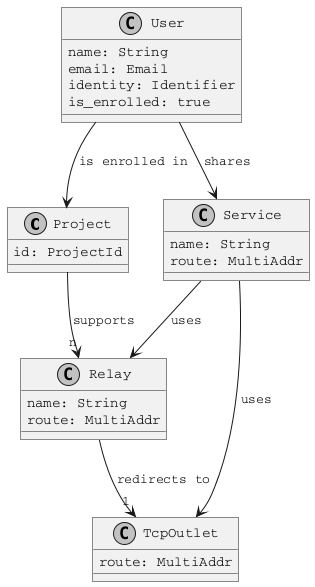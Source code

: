 @startuml
skinparam monochrome true
skinparam defaultFontName Courier
skinparam roundCorner 0
skinparam wrapWidth 400

class Project {
  id: ProjectId
}

class User {
  name: String
  email: Email
  identity: Identifier
  is_enrolled: true
}

class Service {
  name: String
  route: MultiAddr
}

Service --> Relay: uses
Service --> TcpOutlet: uses
User --> Service: shares
User --> Project: is enrolled in

class Relay {
  name: String
  route: MultiAddr
}

class TcpOutlet {
  route: MultiAddr
}

Project --> "n" Relay: supports
Relay --> "1" TcpOutlet: redirects to
@enduml
